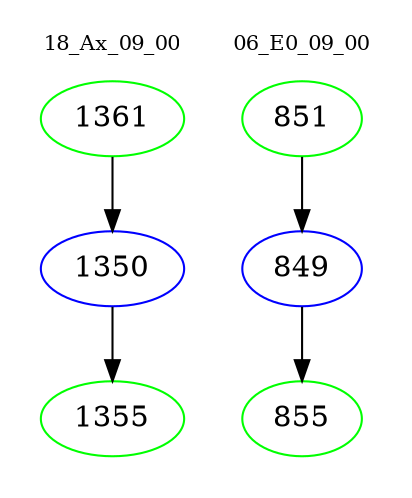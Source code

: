 digraph{
subgraph cluster_0 {
color = white
label = "18_Ax_09_00";
fontsize=10;
T0_1361 [label="1361", color="green"]
T0_1361 -> T0_1350 [color="black"]
T0_1350 [label="1350", color="blue"]
T0_1350 -> T0_1355 [color="black"]
T0_1355 [label="1355", color="green"]
}
subgraph cluster_1 {
color = white
label = "06_E0_09_00";
fontsize=10;
T1_851 [label="851", color="green"]
T1_851 -> T1_849 [color="black"]
T1_849 [label="849", color="blue"]
T1_849 -> T1_855 [color="black"]
T1_855 [label="855", color="green"]
}
}
